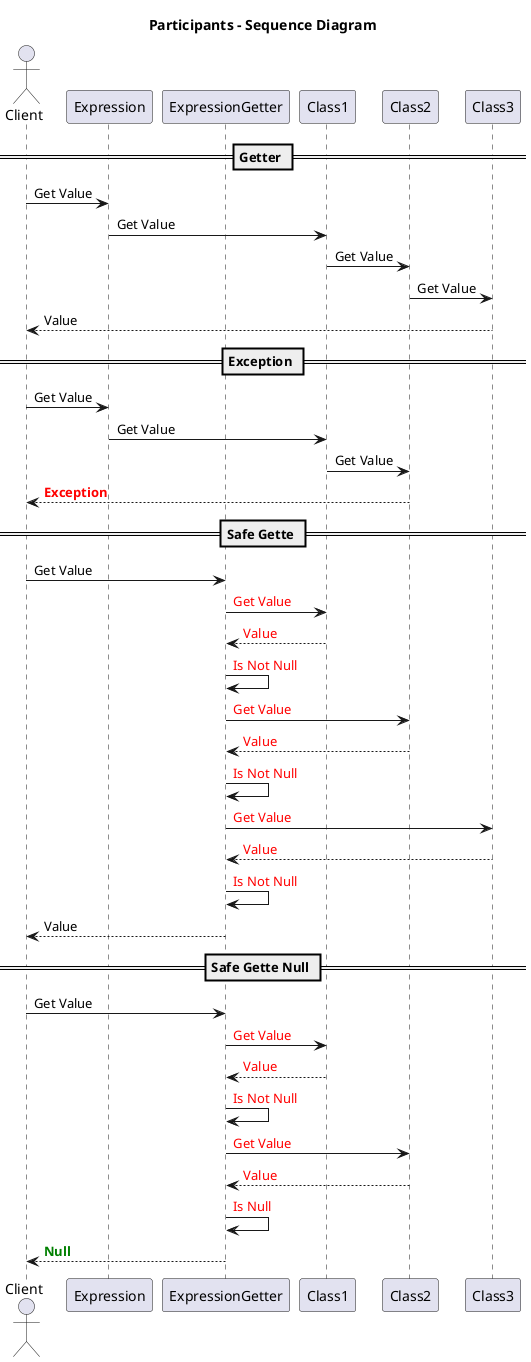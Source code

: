 @startuml

title "Participants - Sequence Diagram"
actor Client
participant Expression
participant ExpressionGetter
participant Class1
participant Class2
participant Class3

== Getter ==

Expression <- Client: Get Value
Class1 <- Expression: Get Value
Class2 <- Class1: Get Value
Class3 <- Class2: Get Value
Class3 --> Client: Value

== Exception ==

Expression <- Client: Get Value
Class1 <- Expression: Get Value
Class2 <- Class1: Get Value
Class2 --> Client: <font color=red><b>Exception

== Safe Gette ==

ExpressionGetter <- Client: Get Value
Class1 <- ExpressionGetter: <font color=red>Get Value
ExpressionGetter <-- Class1: <font color=red>Value
ExpressionGetter -> ExpressionGetter: <font color=red>Is Not Null
Class2 <- ExpressionGetter: <font color=red>Get Value
ExpressionGetter <-- Class2: <font color=red>Value
ExpressionGetter -> ExpressionGetter: <font color=red>Is Not Null
Class3 <- ExpressionGetter: <font color=red>Get Value
ExpressionGetter <-- Class3: <font color=red>Value
ExpressionGetter->ExpressionGetter: <font color=red>Is Not Null
ExpressionGetter --> Client: Value

== Safe Gette Null ==

ExpressionGetter <- Client: Get Value
Class1 <- ExpressionGetter: <font color=red>Get Value
ExpressionGetter <-- Class1: <font color=red>Value
ExpressionGetter -> ExpressionGetter: <font color=red>Is Not Null
Class2 <- ExpressionGetter: <font color=red>Get Value
ExpressionGetter <-- Class2: <font color=red>Value
ExpressionGetter -> ExpressionGetter: <font color=red>Is Null
ExpressionGetter --> Client: <font color=green><b>Null

@enduml